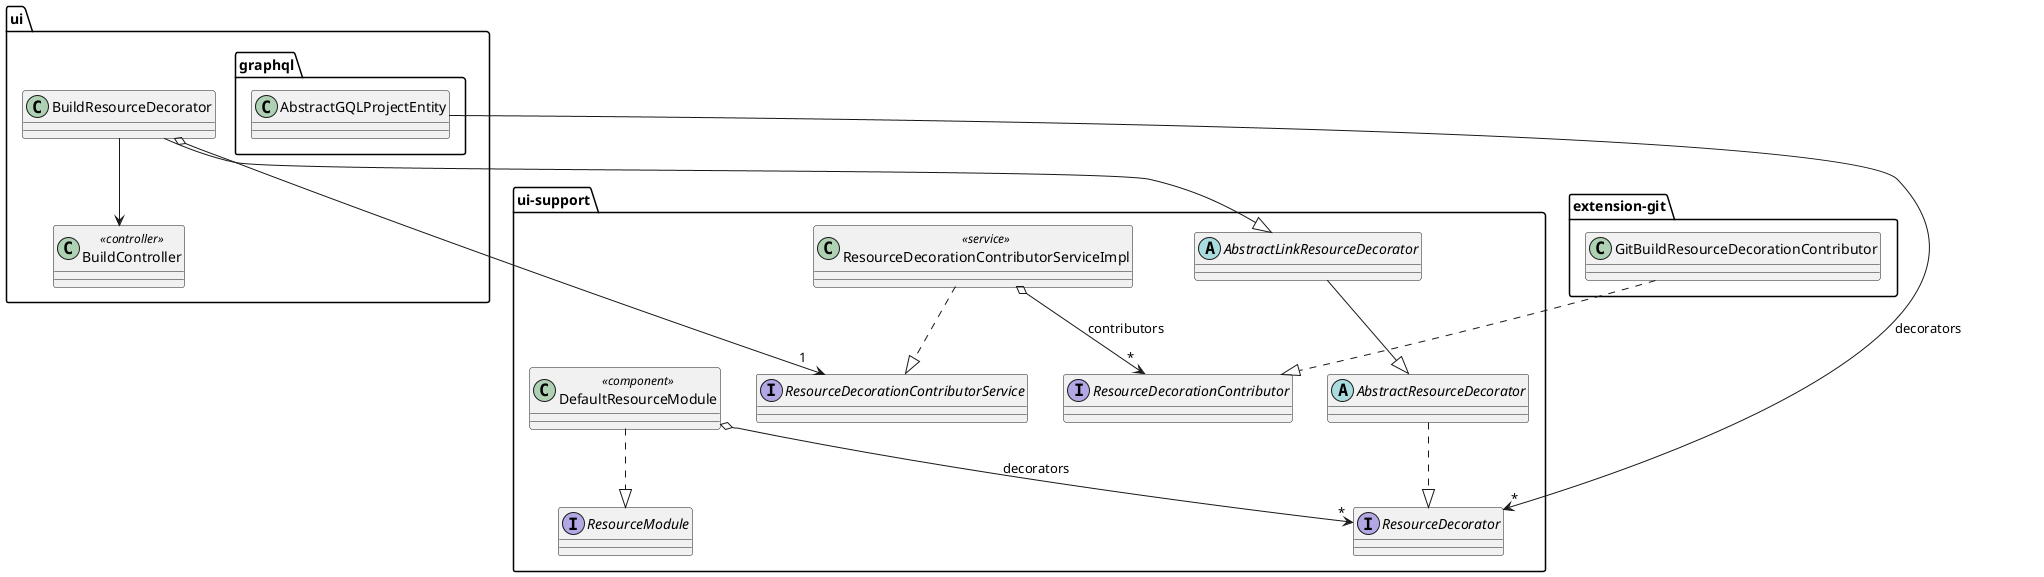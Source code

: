 @startuml
package "ui-support" {
    interface ResourceModule
    class DefaultResourceModule <<component>>

    interface ResourceDecorator
    abstract class AbstractResourceDecorator
    abstract class AbstractLinkResourceDecorator

    interface ResourceDecorationContributorService
    class ResourceDecorationContributorServiceImpl <<service>>

    interface ResourceDecorationContributor

    DefaultResourceModule ..|> ResourceModule
    DefaultResourceModule o--> "*" ResourceDecorator : decorators

    AbstractResourceDecorator ..|> ResourceDecorator
    AbstractLinkResourceDecorator --|> AbstractResourceDecorator

    ResourceDecorationContributorServiceImpl ..|> ResourceDecorationContributorService
    ResourceDecorationContributorServiceImpl o--> "*" ResourceDecorationContributor: contributors

}

package "ui" {
    class BuildResourceDecorator
    class BuildController <<controller>>

    BuildResourceDecorator --> BuildController

    BuildResourceDecorator --|> AbstractLinkResourceDecorator
    BuildResourceDecorator o--> "1" ResourceDecorationContributorService

    package "graphql" {
        class AbstractGQLProjectEntity

        AbstractGQLProjectEntity --> "*" ResourceDecorator: decorators
    }

}

package "extension-git" {
    class GitBuildResourceDecorationContributor

    GitBuildResourceDecorationContributor ..|> ResourceDecorationContributor
}

@enduml
